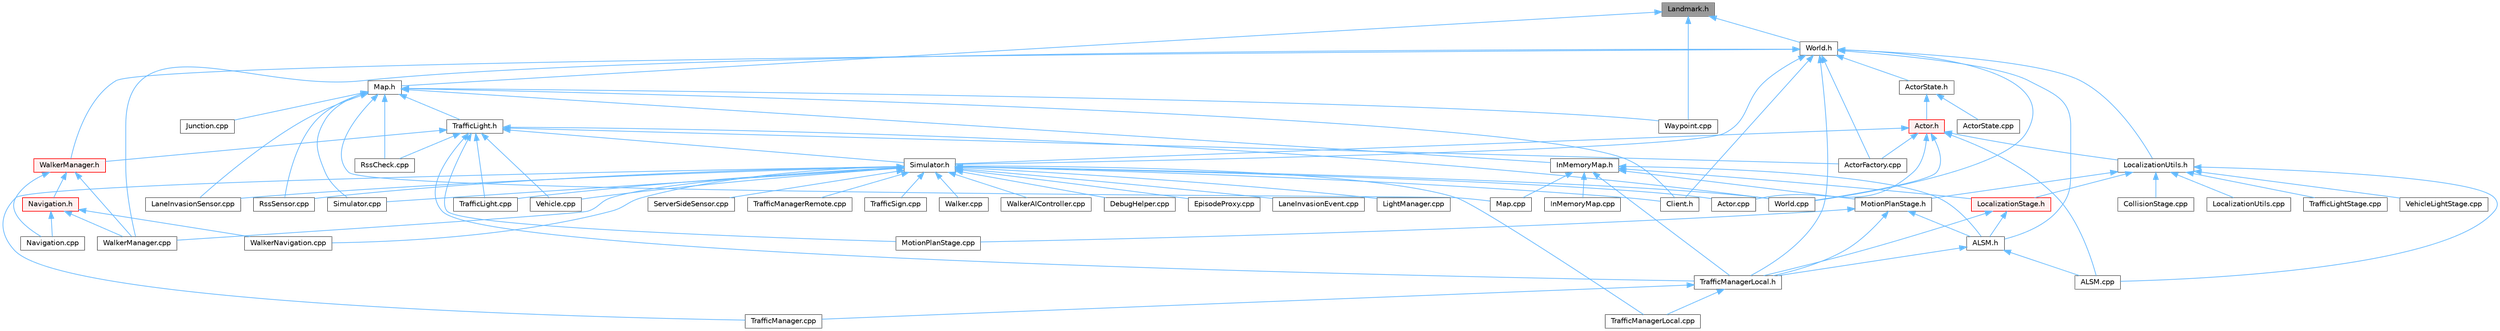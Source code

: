 digraph "Landmark.h"
{
 // INTERACTIVE_SVG=YES
 // LATEX_PDF_SIZE
  bgcolor="transparent";
  edge [fontname=Helvetica,fontsize=10,labelfontname=Helvetica,labelfontsize=10];
  node [fontname=Helvetica,fontsize=10,shape=box,height=0.2,width=0.4];
  Node1 [id="Node000001",label="Landmark.h",height=0.2,width=0.4,color="gray40", fillcolor="grey60", style="filled", fontcolor="black",tooltip=" "];
  Node1 -> Node2 [id="edge1_Node000001_Node000002",dir="back",color="steelblue1",style="solid",tooltip=" "];
  Node2 [id="Node000002",label="Map.h",height=0.2,width=0.4,color="grey40", fillcolor="white", style="filled",URL="$d4/d9d/client_2Map_8h.html",tooltip=" "];
  Node2 -> Node3 [id="edge2_Node000002_Node000003",dir="back",color="steelblue1",style="solid",tooltip=" "];
  Node3 [id="Node000003",label="Client.h",height=0.2,width=0.4,color="grey40", fillcolor="white", style="filled",URL="$dd/de3/client_2Client_8h.html",tooltip=" "];
  Node2 -> Node4 [id="edge3_Node000002_Node000004",dir="back",color="steelblue1",style="solid",tooltip=" "];
  Node4 [id="Node000004",label="InMemoryMap.h",height=0.2,width=0.4,color="grey40", fillcolor="white", style="filled",URL="$d3/d89/InMemoryMap_8h.html",tooltip=" "];
  Node4 -> Node5 [id="edge4_Node000004_Node000005",dir="back",color="steelblue1",style="solid",tooltip=" "];
  Node5 [id="Node000005",label="ALSM.h",height=0.2,width=0.4,color="grey40", fillcolor="white", style="filled",URL="$dc/d2c/ALSM_8h.html",tooltip=" "];
  Node5 -> Node6 [id="edge5_Node000005_Node000006",dir="back",color="steelblue1",style="solid",tooltip=" "];
  Node6 [id="Node000006",label="ALSM.cpp",height=0.2,width=0.4,color="grey40", fillcolor="white", style="filled",URL="$d9/da8/ALSM_8cpp.html",tooltip=" "];
  Node5 -> Node7 [id="edge6_Node000005_Node000007",dir="back",color="steelblue1",style="solid",tooltip=" "];
  Node7 [id="Node000007",label="TrafficManagerLocal.h",height=0.2,width=0.4,color="grey40", fillcolor="white", style="filled",URL="$db/ddf/TrafficManagerLocal_8h.html",tooltip=" "];
  Node7 -> Node8 [id="edge7_Node000007_Node000008",dir="back",color="steelblue1",style="solid",tooltip=" "];
  Node8 [id="Node000008",label="TrafficManager.cpp",height=0.2,width=0.4,color="grey40", fillcolor="white", style="filled",URL="$db/d04/TrafficManager_8cpp.html",tooltip=" "];
  Node7 -> Node9 [id="edge8_Node000007_Node000009",dir="back",color="steelblue1",style="solid",tooltip=" "];
  Node9 [id="Node000009",label="TrafficManagerLocal.cpp",height=0.2,width=0.4,color="grey40", fillcolor="white", style="filled",URL="$da/d53/TrafficManagerLocal_8cpp.html",tooltip=" "];
  Node4 -> Node10 [id="edge9_Node000004_Node000010",dir="back",color="steelblue1",style="solid",tooltip=" "];
  Node10 [id="Node000010",label="InMemoryMap.cpp",height=0.2,width=0.4,color="grey40", fillcolor="white", style="filled",URL="$d4/d89/InMemoryMap_8cpp.html",tooltip=" "];
  Node4 -> Node11 [id="edge10_Node000004_Node000011",dir="back",color="steelblue1",style="solid",tooltip=" "];
  Node11 [id="Node000011",label="LocalizationStage.h",height=0.2,width=0.4,color="red", fillcolor="#FFF0F0", style="filled",URL="$d9/df4/LocalizationStage_8h.html",tooltip=" "];
  Node11 -> Node5 [id="edge11_Node000011_Node000005",dir="back",color="steelblue1",style="solid",tooltip=" "];
  Node11 -> Node7 [id="edge12_Node000011_Node000007",dir="back",color="steelblue1",style="solid",tooltip=" "];
  Node4 -> Node13 [id="edge13_Node000004_Node000013",dir="back",color="steelblue1",style="solid",tooltip=" "];
  Node13 [id="Node000013",label="Map.cpp",height=0.2,width=0.4,color="grey40", fillcolor="white", style="filled",URL="$db/da0/client_2Map_8cpp.html",tooltip=" "];
  Node4 -> Node14 [id="edge14_Node000004_Node000014",dir="back",color="steelblue1",style="solid",tooltip=" "];
  Node14 [id="Node000014",label="MotionPlanStage.h",height=0.2,width=0.4,color="grey40", fillcolor="white", style="filled",URL="$d3/d00/MotionPlanStage_8h.html",tooltip=" "];
  Node14 -> Node5 [id="edge15_Node000014_Node000005",dir="back",color="steelblue1",style="solid",tooltip=" "];
  Node14 -> Node15 [id="edge16_Node000014_Node000015",dir="back",color="steelblue1",style="solid",tooltip=" "];
  Node15 [id="Node000015",label="MotionPlanStage.cpp",height=0.2,width=0.4,color="grey40", fillcolor="white", style="filled",URL="$d4/df7/MotionPlanStage_8cpp.html",tooltip=" "];
  Node14 -> Node7 [id="edge17_Node000014_Node000007",dir="back",color="steelblue1",style="solid",tooltip=" "];
  Node4 -> Node7 [id="edge18_Node000004_Node000007",dir="back",color="steelblue1",style="solid",tooltip=" "];
  Node2 -> Node16 [id="edge19_Node000002_Node000016",dir="back",color="steelblue1",style="solid",tooltip=" "];
  Node16 [id="Node000016",label="Junction.cpp",height=0.2,width=0.4,color="grey40", fillcolor="white", style="filled",URL="$da/d17/Junction_8cpp.html",tooltip=" "];
  Node2 -> Node17 [id="edge20_Node000002_Node000017",dir="back",color="steelblue1",style="solid",tooltip=" "];
  Node17 [id="Node000017",label="LaneInvasionSensor.cpp",height=0.2,width=0.4,color="grey40", fillcolor="white", style="filled",URL="$dd/dbc/LibCarla_2source_2carla_2client_2LaneInvasionSensor_8cpp.html",tooltip=" "];
  Node2 -> Node13 [id="edge21_Node000002_Node000013",dir="back",color="steelblue1",style="solid",tooltip=" "];
  Node2 -> Node18 [id="edge22_Node000002_Node000018",dir="back",color="steelblue1",style="solid",tooltip=" "];
  Node18 [id="Node000018",label="RssCheck.cpp",height=0.2,width=0.4,color="grey40", fillcolor="white", style="filled",URL="$d0/dce/RssCheck_8cpp.html",tooltip=" "];
  Node2 -> Node19 [id="edge23_Node000002_Node000019",dir="back",color="steelblue1",style="solid",tooltip=" "];
  Node19 [id="Node000019",label="RssSensor.cpp",height=0.2,width=0.4,color="grey40", fillcolor="white", style="filled",URL="$d8/d77/LibCarla_2source_2carla_2rss_2RssSensor_8cpp.html",tooltip=" "];
  Node2 -> Node20 [id="edge24_Node000002_Node000020",dir="back",color="steelblue1",style="solid",tooltip=" "];
  Node20 [id="Node000020",label="Simulator.cpp",height=0.2,width=0.4,color="grey40", fillcolor="white", style="filled",URL="$d2/d0c/Simulator_8cpp.html",tooltip=" "];
  Node2 -> Node21 [id="edge25_Node000002_Node000021",dir="back",color="steelblue1",style="solid",tooltip=" "];
  Node21 [id="Node000021",label="TrafficLight.h",height=0.2,width=0.4,color="grey40", fillcolor="white", style="filled",URL="$d5/d9e/TrafficLight_8h.html",tooltip=" "];
  Node21 -> Node22 [id="edge26_Node000021_Node000022",dir="back",color="steelblue1",style="solid",tooltip=" "];
  Node22 [id="Node000022",label="ActorFactory.cpp",height=0.2,width=0.4,color="grey40", fillcolor="white", style="filled",URL="$df/dd6/ActorFactory_8cpp.html",tooltip=" "];
  Node21 -> Node15 [id="edge27_Node000021_Node000015",dir="back",color="steelblue1",style="solid",tooltip=" "];
  Node21 -> Node18 [id="edge28_Node000021_Node000018",dir="back",color="steelblue1",style="solid",tooltip=" "];
  Node21 -> Node23 [id="edge29_Node000021_Node000023",dir="back",color="steelblue1",style="solid",tooltip=" "];
  Node23 [id="Node000023",label="Simulator.h",height=0.2,width=0.4,color="grey40", fillcolor="white", style="filled",URL="$d6/d4a/Simulator_8h.html",tooltip=" "];
  Node23 -> Node24 [id="edge30_Node000023_Node000024",dir="back",color="steelblue1",style="solid",tooltip=" "];
  Node24 [id="Node000024",label="Actor.cpp",height=0.2,width=0.4,color="grey40", fillcolor="white", style="filled",URL="$d4/d34/Actor_8cpp.html",tooltip=" "];
  Node23 -> Node3 [id="edge31_Node000023_Node000003",dir="back",color="steelblue1",style="solid",tooltip=" "];
  Node23 -> Node25 [id="edge32_Node000023_Node000025",dir="back",color="steelblue1",style="solid",tooltip=" "];
  Node25 [id="Node000025",label="DebugHelper.cpp",height=0.2,width=0.4,color="grey40", fillcolor="white", style="filled",URL="$d2/d01/DebugHelper_8cpp.html",tooltip=" "];
  Node23 -> Node26 [id="edge33_Node000023_Node000026",dir="back",color="steelblue1",style="solid",tooltip=" "];
  Node26 [id="Node000026",label="EpisodeProxy.cpp",height=0.2,width=0.4,color="grey40", fillcolor="white", style="filled",URL="$d2/d6b/EpisodeProxy_8cpp.html",tooltip=" "];
  Node23 -> Node27 [id="edge34_Node000023_Node000027",dir="back",color="steelblue1",style="solid",tooltip=" "];
  Node27 [id="Node000027",label="LaneInvasionEvent.cpp",height=0.2,width=0.4,color="grey40", fillcolor="white", style="filled",URL="$d6/d75/LaneInvasionEvent_8cpp.html",tooltip=" "];
  Node23 -> Node17 [id="edge35_Node000023_Node000017",dir="back",color="steelblue1",style="solid",tooltip=" "];
  Node23 -> Node28 [id="edge36_Node000023_Node000028",dir="back",color="steelblue1",style="solid",tooltip=" "];
  Node28 [id="Node000028",label="LightManager.cpp",height=0.2,width=0.4,color="grey40", fillcolor="white", style="filled",URL="$d3/d1d/LightManager_8cpp.html",tooltip=" "];
  Node23 -> Node19 [id="edge37_Node000023_Node000019",dir="back",color="steelblue1",style="solid",tooltip=" "];
  Node23 -> Node29 [id="edge38_Node000023_Node000029",dir="back",color="steelblue1",style="solid",tooltip=" "];
  Node29 [id="Node000029",label="ServerSideSensor.cpp",height=0.2,width=0.4,color="grey40", fillcolor="white", style="filled",URL="$d1/da0/ServerSideSensor_8cpp.html",tooltip=" "];
  Node23 -> Node20 [id="edge39_Node000023_Node000020",dir="back",color="steelblue1",style="solid",tooltip=" "];
  Node23 -> Node30 [id="edge40_Node000023_Node000030",dir="back",color="steelblue1",style="solid",tooltip=" "];
  Node30 [id="Node000030",label="TrafficLight.cpp",height=0.2,width=0.4,color="grey40", fillcolor="white", style="filled",URL="$dd/d90/TrafficLight_8cpp.html",tooltip=" "];
  Node23 -> Node8 [id="edge41_Node000023_Node000008",dir="back",color="steelblue1",style="solid",tooltip=" "];
  Node23 -> Node9 [id="edge42_Node000023_Node000009",dir="back",color="steelblue1",style="solid",tooltip=" "];
  Node23 -> Node31 [id="edge43_Node000023_Node000031",dir="back",color="steelblue1",style="solid",tooltip=" "];
  Node31 [id="Node000031",label="TrafficManagerRemote.cpp",height=0.2,width=0.4,color="grey40", fillcolor="white", style="filled",URL="$d6/d82/TrafficManagerRemote_8cpp.html",tooltip=" "];
  Node23 -> Node32 [id="edge44_Node000023_Node000032",dir="back",color="steelblue1",style="solid",tooltip=" "];
  Node32 [id="Node000032",label="TrafficSign.cpp",height=0.2,width=0.4,color="grey40", fillcolor="white", style="filled",URL="$d1/d40/TrafficSign_8cpp.html",tooltip=" "];
  Node23 -> Node33 [id="edge45_Node000023_Node000033",dir="back",color="steelblue1",style="solid",tooltip=" "];
  Node33 [id="Node000033",label="Vehicle.cpp",height=0.2,width=0.4,color="grey40", fillcolor="white", style="filled",URL="$d0/d27/Vehicle_8cpp.html",tooltip=" "];
  Node23 -> Node34 [id="edge46_Node000023_Node000034",dir="back",color="steelblue1",style="solid",tooltip=" "];
  Node34 [id="Node000034",label="Walker.cpp",height=0.2,width=0.4,color="grey40", fillcolor="white", style="filled",URL="$d6/db6/Walker_8cpp.html",tooltip=" "];
  Node23 -> Node35 [id="edge47_Node000023_Node000035",dir="back",color="steelblue1",style="solid",tooltip=" "];
  Node35 [id="Node000035",label="WalkerAIController.cpp",height=0.2,width=0.4,color="grey40", fillcolor="white", style="filled",URL="$de/d69/WalkerAIController_8cpp.html",tooltip=" "];
  Node23 -> Node36 [id="edge48_Node000023_Node000036",dir="back",color="steelblue1",style="solid",tooltip=" "];
  Node36 [id="Node000036",label="WalkerManager.cpp",height=0.2,width=0.4,color="grey40", fillcolor="white", style="filled",URL="$d2/dbb/WalkerManager_8cpp.html",tooltip=" "];
  Node23 -> Node37 [id="edge49_Node000023_Node000037",dir="back",color="steelblue1",style="solid",tooltip=" "];
  Node37 [id="Node000037",label="WalkerNavigation.cpp",height=0.2,width=0.4,color="grey40", fillcolor="white", style="filled",URL="$de/d84/WalkerNavigation_8cpp.html",tooltip=" "];
  Node23 -> Node38 [id="edge50_Node000023_Node000038",dir="back",color="steelblue1",style="solid",tooltip=" "];
  Node38 [id="Node000038",label="World.cpp",height=0.2,width=0.4,color="grey40", fillcolor="white", style="filled",URL="$d7/dfe/World_8cpp.html",tooltip=" "];
  Node21 -> Node30 [id="edge51_Node000021_Node000030",dir="back",color="steelblue1",style="solid",tooltip=" "];
  Node21 -> Node7 [id="edge52_Node000021_Node000007",dir="back",color="steelblue1",style="solid",tooltip=" "];
  Node21 -> Node33 [id="edge53_Node000021_Node000033",dir="back",color="steelblue1",style="solid",tooltip=" "];
  Node21 -> Node39 [id="edge54_Node000021_Node000039",dir="back",color="steelblue1",style="solid",tooltip=" "];
  Node39 [id="Node000039",label="WalkerManager.h",height=0.2,width=0.4,color="red", fillcolor="#FFF0F0", style="filled",URL="$df/d64/WalkerManager_8h.html",tooltip=" "];
  Node39 -> Node40 [id="edge55_Node000039_Node000040",dir="back",color="steelblue1",style="solid",tooltip=" "];
  Node40 [id="Node000040",label="Navigation.cpp",height=0.2,width=0.4,color="grey40", fillcolor="white", style="filled",URL="$d5/d9c/Navigation_8cpp.html",tooltip=" "];
  Node39 -> Node41 [id="edge56_Node000039_Node000041",dir="back",color="steelblue1",style="solid",tooltip=" "];
  Node41 [id="Node000041",label="Navigation.h",height=0.2,width=0.4,color="red", fillcolor="#FFF0F0", style="filled",URL="$d0/d36/Navigation_8h.html",tooltip=" "];
  Node41 -> Node40 [id="edge57_Node000041_Node000040",dir="back",color="steelblue1",style="solid",tooltip=" "];
  Node41 -> Node36 [id="edge58_Node000041_Node000036",dir="back",color="steelblue1",style="solid",tooltip=" "];
  Node41 -> Node37 [id="edge59_Node000041_Node000037",dir="back",color="steelblue1",style="solid",tooltip=" "];
  Node39 -> Node36 [id="edge60_Node000039_Node000036",dir="back",color="steelblue1",style="solid",tooltip=" "];
  Node21 -> Node38 [id="edge61_Node000021_Node000038",dir="back",color="steelblue1",style="solid",tooltip=" "];
  Node2 -> Node45 [id="edge62_Node000002_Node000045",dir="back",color="steelblue1",style="solid",tooltip=" "];
  Node45 [id="Node000045",label="Waypoint.cpp",height=0.2,width=0.4,color="grey40", fillcolor="white", style="filled",URL="$d7/def/client_2Waypoint_8cpp.html",tooltip=" "];
  Node1 -> Node45 [id="edge63_Node000001_Node000045",dir="back",color="steelblue1",style="solid",tooltip=" "];
  Node1 -> Node46 [id="edge64_Node000001_Node000046",dir="back",color="steelblue1",style="solid",tooltip=" "];
  Node46 [id="Node000046",label="World.h",height=0.2,width=0.4,color="grey40", fillcolor="white", style="filled",URL="$dd/d5b/World_8h.html",tooltip=" "];
  Node46 -> Node5 [id="edge65_Node000046_Node000005",dir="back",color="steelblue1",style="solid",tooltip=" "];
  Node46 -> Node22 [id="edge66_Node000046_Node000022",dir="back",color="steelblue1",style="solid",tooltip=" "];
  Node46 -> Node47 [id="edge67_Node000046_Node000047",dir="back",color="steelblue1",style="solid",tooltip=" "];
  Node47 [id="Node000047",label="ActorState.h",height=0.2,width=0.4,color="grey40", fillcolor="white", style="filled",URL="$d4/d22/client_2detail_2ActorState_8h.html",tooltip=" "];
  Node47 -> Node48 [id="edge68_Node000047_Node000048",dir="back",color="steelblue1",style="solid",tooltip=" "];
  Node48 [id="Node000048",label="Actor.h",height=0.2,width=0.4,color="red", fillcolor="#FFF0F0", style="filled",URL="$da/d48/client_2Actor_8h.html",tooltip=" "];
  Node48 -> Node6 [id="edge69_Node000048_Node000006",dir="back",color="steelblue1",style="solid",tooltip=" "];
  Node48 -> Node24 [id="edge70_Node000048_Node000024",dir="back",color="steelblue1",style="solid",tooltip=" "];
  Node48 -> Node22 [id="edge71_Node000048_Node000022",dir="back",color="steelblue1",style="solid",tooltip=" "];
  Node48 -> Node53 [id="edge72_Node000048_Node000053",dir="back",color="steelblue1",style="solid",tooltip=" "];
  Node53 [id="Node000053",label="LocalizationUtils.h",height=0.2,width=0.4,color="grey40", fillcolor="white", style="filled",URL="$d2/d84/LocalizationUtils_8h.html",tooltip=" "];
  Node53 -> Node6 [id="edge73_Node000053_Node000006",dir="back",color="steelblue1",style="solid",tooltip=" "];
  Node53 -> Node54 [id="edge74_Node000053_Node000054",dir="back",color="steelblue1",style="solid",tooltip=" "];
  Node54 [id="Node000054",label="CollisionStage.cpp",height=0.2,width=0.4,color="grey40", fillcolor="white", style="filled",URL="$db/da2/CollisionStage_8cpp.html",tooltip=" "];
  Node53 -> Node11 [id="edge75_Node000053_Node000011",dir="back",color="steelblue1",style="solid",tooltip=" "];
  Node53 -> Node55 [id="edge76_Node000053_Node000055",dir="back",color="steelblue1",style="solid",tooltip=" "];
  Node55 [id="Node000055",label="LocalizationUtils.cpp",height=0.2,width=0.4,color="grey40", fillcolor="white", style="filled",URL="$d1/dd6/LocalizationUtils_8cpp.html",tooltip=" "];
  Node53 -> Node14 [id="edge77_Node000053_Node000014",dir="back",color="steelblue1",style="solid",tooltip=" "];
  Node53 -> Node56 [id="edge78_Node000053_Node000056",dir="back",color="steelblue1",style="solid",tooltip=" "];
  Node56 [id="Node000056",label="TrafficLightStage.cpp",height=0.2,width=0.4,color="grey40", fillcolor="white", style="filled",URL="$dc/d13/TrafficLightStage_8cpp.html",tooltip=" "];
  Node53 -> Node57 [id="edge79_Node000053_Node000057",dir="back",color="steelblue1",style="solid",tooltip=" "];
  Node57 [id="Node000057",label="VehicleLightStage.cpp",height=0.2,width=0.4,color="grey40", fillcolor="white", style="filled",URL="$d2/d11/VehicleLightStage_8cpp.html",tooltip=" "];
  Node48 -> Node23 [id="edge80_Node000048_Node000023",dir="back",color="steelblue1",style="solid",tooltip=" "];
  Node48 -> Node38 [id="edge81_Node000048_Node000038",dir="back",color="steelblue1",style="solid",tooltip=" "];
  Node47 -> Node89 [id="edge82_Node000047_Node000089",dir="back",color="steelblue1",style="solid",tooltip=" "];
  Node89 [id="Node000089",label="ActorState.cpp",height=0.2,width=0.4,color="grey40", fillcolor="white", style="filled",URL="$d6/de7/ActorState_8cpp.html",tooltip=" "];
  Node46 -> Node3 [id="edge83_Node000046_Node000003",dir="back",color="steelblue1",style="solid",tooltip=" "];
  Node46 -> Node53 [id="edge84_Node000046_Node000053",dir="back",color="steelblue1",style="solid",tooltip=" "];
  Node46 -> Node23 [id="edge85_Node000046_Node000023",dir="back",color="steelblue1",style="solid",tooltip=" "];
  Node46 -> Node7 [id="edge86_Node000046_Node000007",dir="back",color="steelblue1",style="solid",tooltip=" "];
  Node46 -> Node36 [id="edge87_Node000046_Node000036",dir="back",color="steelblue1",style="solid",tooltip=" "];
  Node46 -> Node39 [id="edge88_Node000046_Node000039",dir="back",color="steelblue1",style="solid",tooltip=" "];
  Node46 -> Node38 [id="edge89_Node000046_Node000038",dir="back",color="steelblue1",style="solid",tooltip=" "];
}
